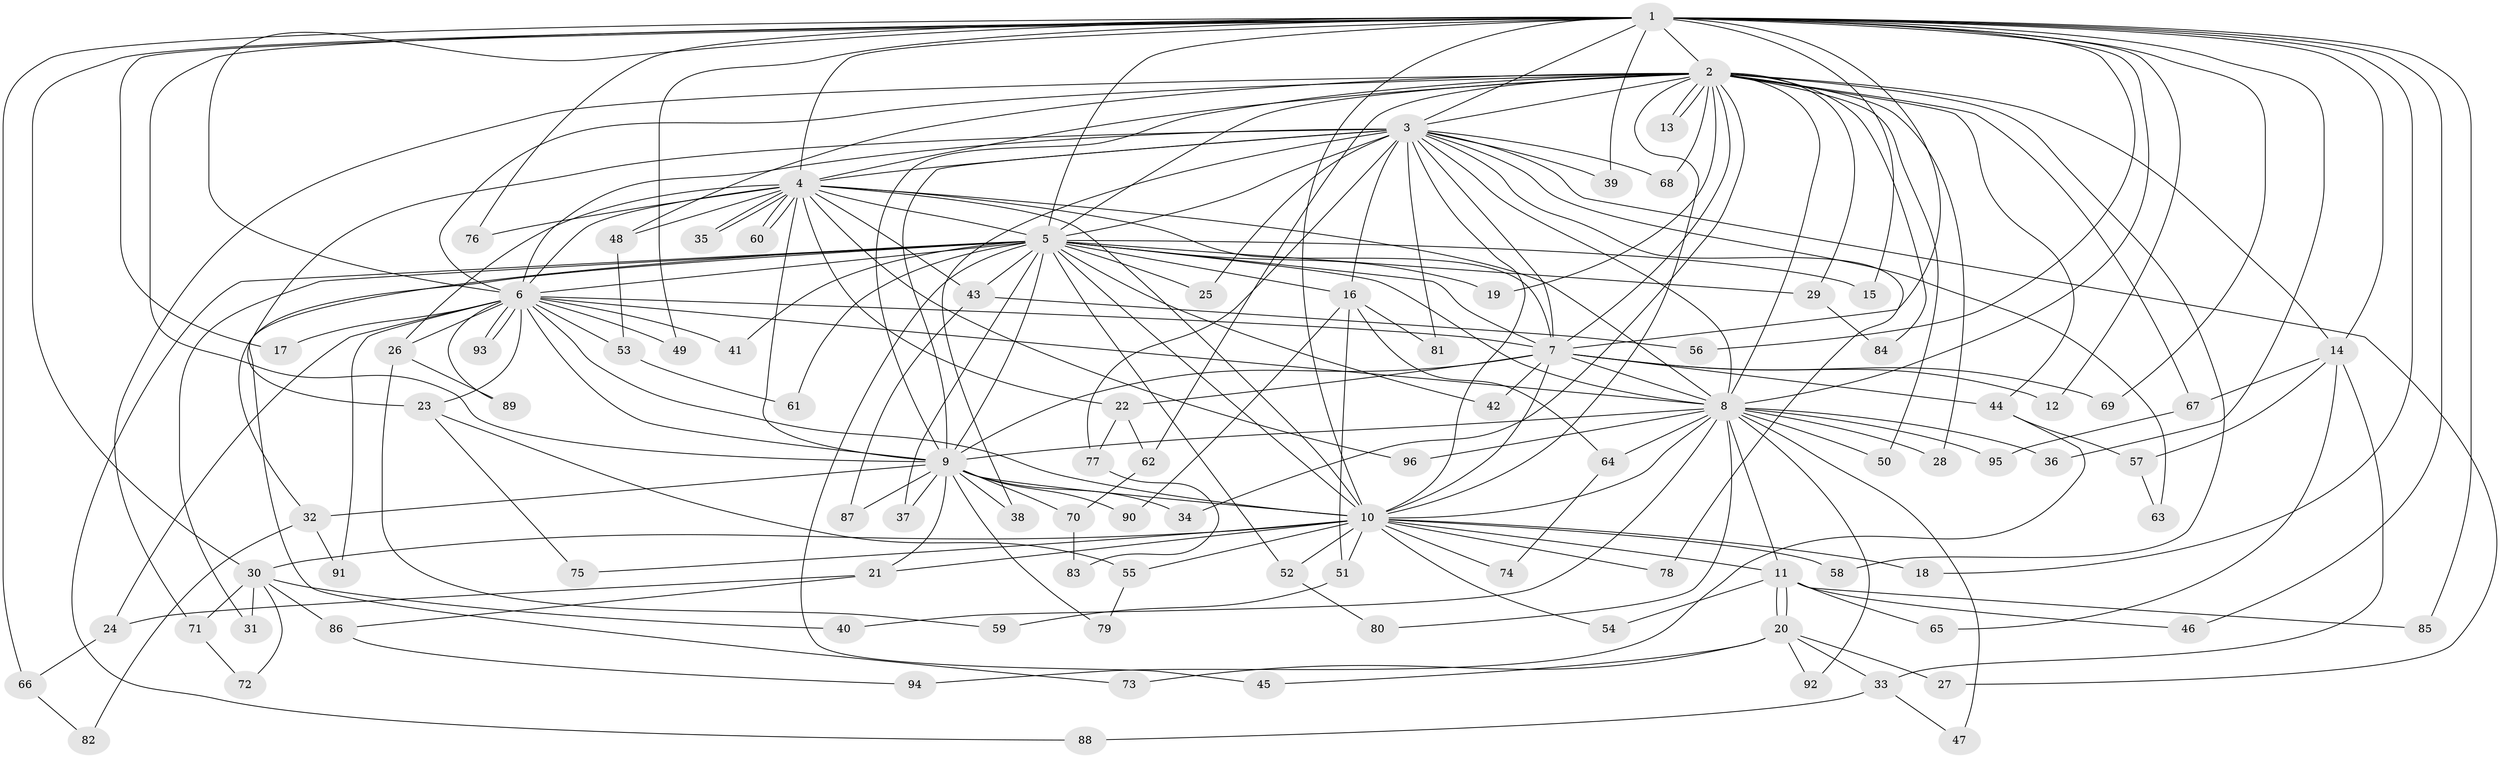 // Generated by graph-tools (version 1.1) at 2025/25/03/09/25 03:25:42]
// undirected, 96 vertices, 217 edges
graph export_dot {
graph [start="1"]
  node [color=gray90,style=filled];
  1;
  2;
  3;
  4;
  5;
  6;
  7;
  8;
  9;
  10;
  11;
  12;
  13;
  14;
  15;
  16;
  17;
  18;
  19;
  20;
  21;
  22;
  23;
  24;
  25;
  26;
  27;
  28;
  29;
  30;
  31;
  32;
  33;
  34;
  35;
  36;
  37;
  38;
  39;
  40;
  41;
  42;
  43;
  44;
  45;
  46;
  47;
  48;
  49;
  50;
  51;
  52;
  53;
  54;
  55;
  56;
  57;
  58;
  59;
  60;
  61;
  62;
  63;
  64;
  65;
  66;
  67;
  68;
  69;
  70;
  71;
  72;
  73;
  74;
  75;
  76;
  77;
  78;
  79;
  80;
  81;
  82;
  83;
  84;
  85;
  86;
  87;
  88;
  89;
  90;
  91;
  92;
  93;
  94;
  95;
  96;
  1 -- 2;
  1 -- 3;
  1 -- 4;
  1 -- 5;
  1 -- 6;
  1 -- 7;
  1 -- 8;
  1 -- 9;
  1 -- 10;
  1 -- 12;
  1 -- 14;
  1 -- 15;
  1 -- 17;
  1 -- 18;
  1 -- 30;
  1 -- 36;
  1 -- 39;
  1 -- 46;
  1 -- 49;
  1 -- 56;
  1 -- 66;
  1 -- 69;
  1 -- 76;
  1 -- 85;
  2 -- 3;
  2 -- 4;
  2 -- 5;
  2 -- 6;
  2 -- 7;
  2 -- 8;
  2 -- 9;
  2 -- 10;
  2 -- 13;
  2 -- 13;
  2 -- 14;
  2 -- 19;
  2 -- 28;
  2 -- 29;
  2 -- 34;
  2 -- 44;
  2 -- 48;
  2 -- 50;
  2 -- 58;
  2 -- 62;
  2 -- 67;
  2 -- 68;
  2 -- 71;
  2 -- 84;
  3 -- 4;
  3 -- 5;
  3 -- 6;
  3 -- 7;
  3 -- 8;
  3 -- 9;
  3 -- 10;
  3 -- 16;
  3 -- 23;
  3 -- 25;
  3 -- 27;
  3 -- 38;
  3 -- 39;
  3 -- 63;
  3 -- 68;
  3 -- 77;
  3 -- 78;
  3 -- 81;
  4 -- 5;
  4 -- 6;
  4 -- 7;
  4 -- 8;
  4 -- 9;
  4 -- 10;
  4 -- 22;
  4 -- 26;
  4 -- 35;
  4 -- 35;
  4 -- 43;
  4 -- 48;
  4 -- 60;
  4 -- 60;
  4 -- 76;
  4 -- 96;
  5 -- 6;
  5 -- 7;
  5 -- 8;
  5 -- 9;
  5 -- 10;
  5 -- 15;
  5 -- 16;
  5 -- 19;
  5 -- 25;
  5 -- 29;
  5 -- 31;
  5 -- 32;
  5 -- 37;
  5 -- 41;
  5 -- 42;
  5 -- 43;
  5 -- 45;
  5 -- 52;
  5 -- 61;
  5 -- 73;
  5 -- 88;
  6 -- 7;
  6 -- 8;
  6 -- 9;
  6 -- 10;
  6 -- 17;
  6 -- 23;
  6 -- 24;
  6 -- 26;
  6 -- 41;
  6 -- 49;
  6 -- 53;
  6 -- 89;
  6 -- 91;
  6 -- 93;
  6 -- 93;
  7 -- 8;
  7 -- 9;
  7 -- 10;
  7 -- 12;
  7 -- 22;
  7 -- 42;
  7 -- 44;
  7 -- 69;
  8 -- 9;
  8 -- 10;
  8 -- 11;
  8 -- 28;
  8 -- 36;
  8 -- 40;
  8 -- 47;
  8 -- 50;
  8 -- 64;
  8 -- 80;
  8 -- 92;
  8 -- 95;
  8 -- 96;
  9 -- 10;
  9 -- 21;
  9 -- 32;
  9 -- 34;
  9 -- 37;
  9 -- 38;
  9 -- 70;
  9 -- 79;
  9 -- 87;
  9 -- 90;
  10 -- 11;
  10 -- 18;
  10 -- 21;
  10 -- 30;
  10 -- 51;
  10 -- 52;
  10 -- 54;
  10 -- 55;
  10 -- 58;
  10 -- 74;
  10 -- 75;
  10 -- 78;
  11 -- 20;
  11 -- 20;
  11 -- 46;
  11 -- 54;
  11 -- 65;
  11 -- 85;
  14 -- 33;
  14 -- 57;
  14 -- 65;
  14 -- 67;
  16 -- 51;
  16 -- 64;
  16 -- 81;
  16 -- 90;
  20 -- 27;
  20 -- 33;
  20 -- 45;
  20 -- 73;
  20 -- 92;
  21 -- 24;
  21 -- 86;
  22 -- 62;
  22 -- 77;
  23 -- 55;
  23 -- 75;
  24 -- 66;
  26 -- 59;
  26 -- 89;
  29 -- 84;
  30 -- 31;
  30 -- 40;
  30 -- 71;
  30 -- 72;
  30 -- 86;
  32 -- 82;
  32 -- 91;
  33 -- 47;
  33 -- 88;
  43 -- 56;
  43 -- 87;
  44 -- 57;
  44 -- 94;
  48 -- 53;
  51 -- 59;
  52 -- 80;
  53 -- 61;
  55 -- 79;
  57 -- 63;
  62 -- 70;
  64 -- 74;
  66 -- 82;
  67 -- 95;
  70 -- 83;
  71 -- 72;
  77 -- 83;
  86 -- 94;
}
